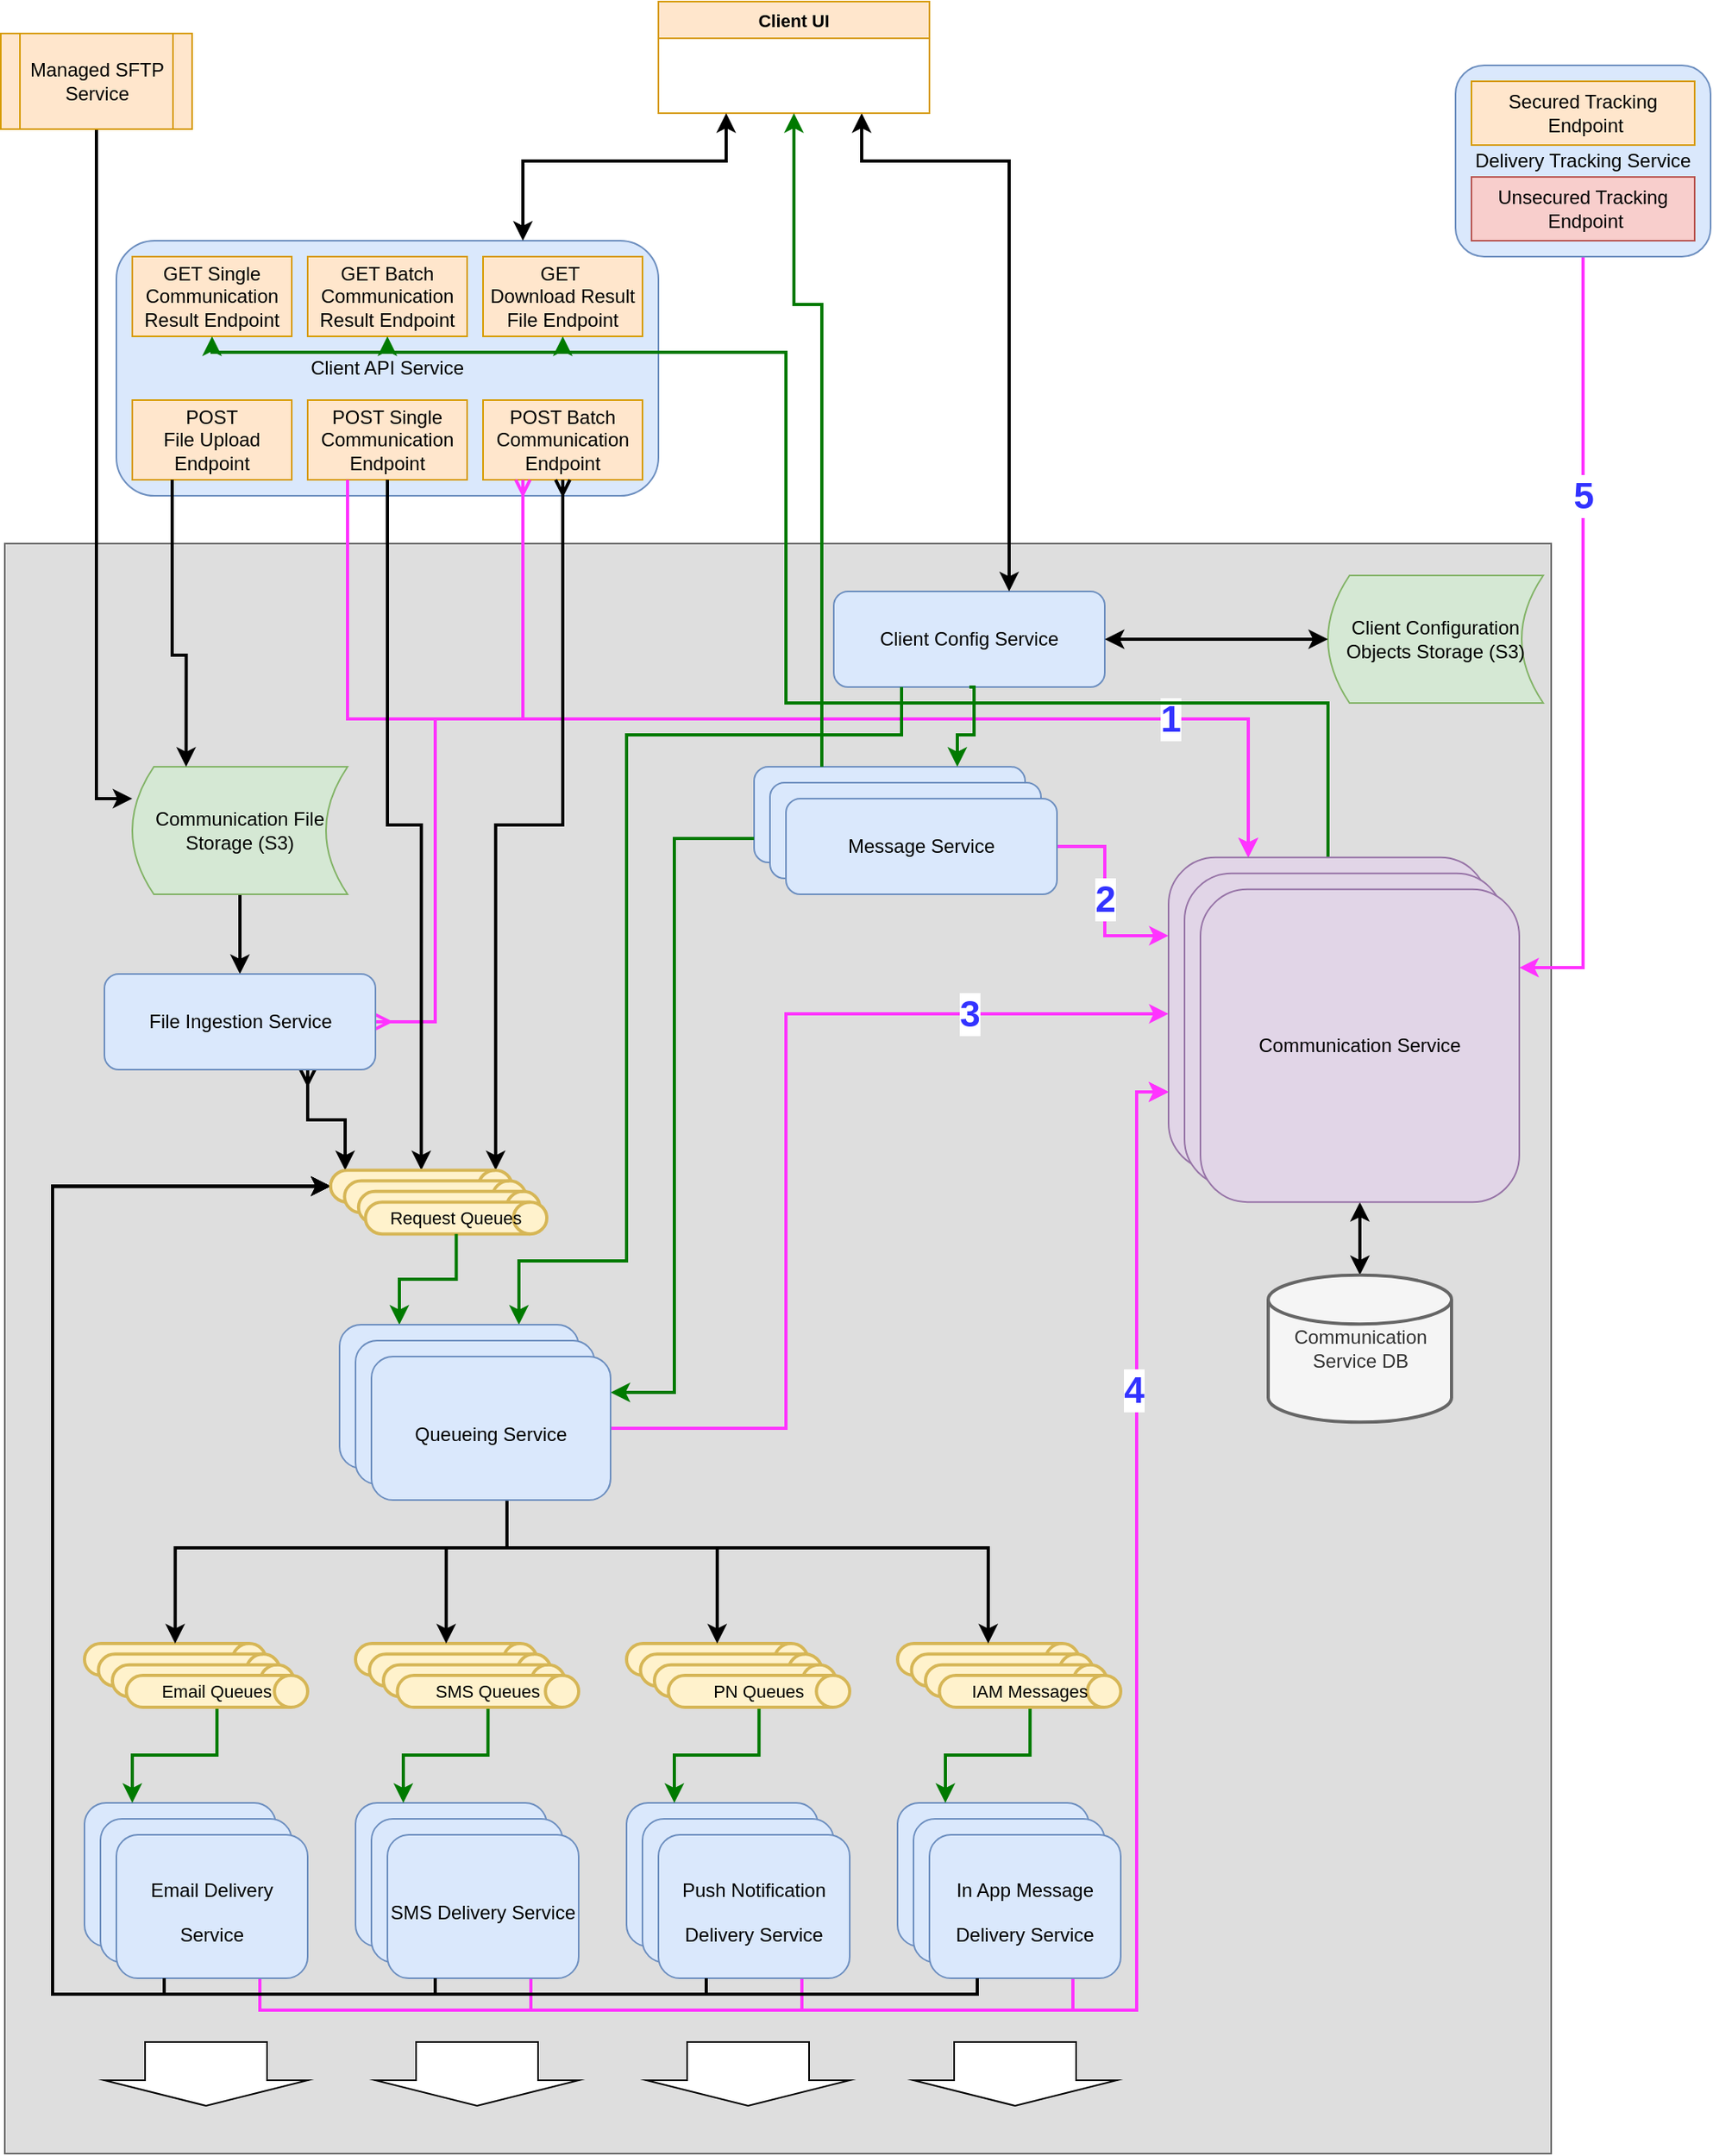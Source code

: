 <mxfile version="12.9.14" type="device"><diagram id="LtLPKb0A1GhiMGkwK5CG" name="Page-1"><mxGraphModel dx="1092" dy="745" grid="1" gridSize="10" guides="1" tooltips="1" connect="1" arrows="1" fold="1" page="1" pageScale="1" pageWidth="850" pageHeight="1100" math="0" shadow="0"><root><mxCell id="0"/><mxCell id="1" parent="0"/><mxCell id="pDnFrBJgz4vmWcABvDdS-177" value="" style="rounded=0;whiteSpace=wrap;html=1;strokeWidth=1;fontSize=11;fillColor=#DEDEDE;strokeColor=#666666;gradientColor=none;" vertex="1" parent="1"><mxGeometry x="30" y="350" width="970" height="1010" as="geometry"/></mxCell><mxCell id="pDnFrBJgz4vmWcABvDdS-141" value="" style="edgeStyle=orthogonalEdgeStyle;rounded=0;orthogonalLoop=1;jettySize=auto;html=1;startArrow=none;startFill=0;entryX=0;entryY=0.75;entryDx=0;entryDy=0;strokeColor=#FF33FF;exitX=0.75;exitY=1;exitDx=0;exitDy=0;strokeWidth=2;" edge="1" parent="1" source="pDnFrBJgz4vmWcABvDdS-113" target="pDnFrBJgz4vmWcABvDdS-22"><mxGeometry relative="1" as="geometry"><mxPoint x="640" y="1010" as="sourcePoint"/><mxPoint x="980" y="850" as="targetPoint"/><Array as="points"><mxPoint x="700" y="1270"/><mxPoint x="740" y="1270"/><mxPoint x="740" y="694"/></Array></mxGeometry></mxCell><mxCell id="pDnFrBJgz4vmWcABvDdS-143" value="" style="edgeStyle=orthogonalEdgeStyle;rounded=0;orthogonalLoop=1;jettySize=auto;html=1;startArrow=none;startFill=0;entryX=0;entryY=0.75;entryDx=0;entryDy=0;strokeColor=#FF33FF;exitX=0.75;exitY=1;exitDx=0;exitDy=0;strokeWidth=2;" edge="1" parent="1" source="pDnFrBJgz4vmWcABvDdS-109" target="pDnFrBJgz4vmWcABvDdS-22"><mxGeometry relative="1" as="geometry"><mxPoint x="710" y="1180" as="sourcePoint"/><mxPoint x="770" y="704.038" as="targetPoint"/><Array as="points"><mxPoint x="530" y="1270"/><mxPoint x="740" y="1270"/><mxPoint x="740" y="694"/></Array></mxGeometry></mxCell><mxCell id="pDnFrBJgz4vmWcABvDdS-145" value="" style="edgeStyle=orthogonalEdgeStyle;rounded=0;orthogonalLoop=1;jettySize=auto;html=1;startArrow=none;startFill=0;strokeColor=#FF33FF;exitX=0.75;exitY=1;exitDx=0;exitDy=0;entryX=0;entryY=0.75;entryDx=0;entryDy=0;strokeWidth=2;" edge="1" parent="1" source="pDnFrBJgz4vmWcABvDdS-105" target="pDnFrBJgz4vmWcABvDdS-22"><mxGeometry relative="1" as="geometry"><mxPoint x="500" y="1190" as="sourcePoint"/><mxPoint x="760" y="690" as="targetPoint"/><Array as="points"><mxPoint x="360" y="1270"/><mxPoint x="740" y="1270"/><mxPoint x="740" y="694"/></Array></mxGeometry></mxCell><mxCell id="pDnFrBJgz4vmWcABvDdS-147" value="" style="edgeStyle=orthogonalEdgeStyle;rounded=0;orthogonalLoop=1;jettySize=auto;html=1;startArrow=none;startFill=0;entryX=0;entryY=0.75;entryDx=0;entryDy=0;strokeColor=#FF33FF;exitX=0.75;exitY=1;exitDx=0;exitDy=0;strokeWidth=2;" edge="1" parent="1" source="pDnFrBJgz4vmWcABvDdS-99" target="pDnFrBJgz4vmWcABvDdS-22"><mxGeometry relative="1" as="geometry"><mxPoint x="730" y="1200" as="sourcePoint"/><mxPoint x="790" y="724.038" as="targetPoint"/><Array as="points"><mxPoint x="190" y="1270"/><mxPoint x="740" y="1270"/><mxPoint x="740" y="694"/></Array></mxGeometry></mxCell><mxCell id="pDnFrBJgz4vmWcABvDdS-164" value="&lt;span style=&quot;font-size: 23px ; font-weight: 700&quot;&gt;4&lt;/span&gt;" style="edgeLabel;html=1;align=center;verticalAlign=middle;resizable=0;points=[];fontSize=11;fontColor=#3333FF;" vertex="1" connectable="0" parent="pDnFrBJgz4vmWcABvDdS-147"><mxGeometry x="0.74" y="2" relative="1" as="geometry"><mxPoint y="55" as="offset"/></mxGeometry></mxCell><mxCell id="pDnFrBJgz4vmWcABvDdS-27" value="" style="edgeStyle=orthogonalEdgeStyle;rounded=0;orthogonalLoop=1;jettySize=auto;html=1;startArrow=none;startFill=0;strokeWidth=2;" edge="1" parent="1" source="pDnFrBJgz4vmWcABvDdS-13" target="pDnFrBJgz4vmWcABvDdS-21"><mxGeometry relative="1" as="geometry"/></mxCell><mxCell id="pDnFrBJgz4vmWcABvDdS-13" value="Communication File Storage (S3)" style="shape=dataStorage;whiteSpace=wrap;html=1;fillColor=#d5e8d4;strokeColor=#82b366;" vertex="1" parent="1"><mxGeometry x="110" y="490" width="135" height="80" as="geometry"/></mxCell><mxCell id="pDnFrBJgz4vmWcABvDdS-17" style="edgeStyle=orthogonalEdgeStyle;rounded=0;orthogonalLoop=1;jettySize=auto;html=1;entryX=0;entryY=0.25;entryDx=0;entryDy=0;strokeWidth=2;" edge="1" parent="1" source="pDnFrBJgz4vmWcABvDdS-14" target="pDnFrBJgz4vmWcABvDdS-13"><mxGeometry relative="1" as="geometry"/></mxCell><mxCell id="pDnFrBJgz4vmWcABvDdS-14" value="Managed SFTP Service" style="shape=process;whiteSpace=wrap;html=1;backgroundOutline=1;fillColor=#ffe6cc;strokeColor=#d79b00;" vertex="1" parent="1"><mxGeometry x="27.5" y="30" width="120" height="60" as="geometry"/></mxCell><mxCell id="pDnFrBJgz4vmWcABvDdS-33" style="edgeStyle=orthogonalEdgeStyle;rounded=0;orthogonalLoop=1;jettySize=auto;html=1;startArrow=ERmany;startFill=0;fontSize=23;fontColor=#3333FF;entryX=0.25;entryY=0;entryDx=0;entryDy=0;strokeColor=#FF33FF;strokeWidth=2;" edge="1" parent="1" source="pDnFrBJgz4vmWcABvDdS-21" target="pDnFrBJgz4vmWcABvDdS-22"><mxGeometry relative="1" as="geometry"><mxPoint x="670" y="510" as="targetPoint"/><Array as="points"><mxPoint x="300" y="650"/><mxPoint x="300" y="460"/><mxPoint x="810" y="460"/></Array></mxGeometry></mxCell><mxCell id="pDnFrBJgz4vmWcABvDdS-37" style="edgeStyle=orthogonalEdgeStyle;rounded=0;orthogonalLoop=1;jettySize=auto;html=1;entryX=0.08;entryY=0;entryDx=0;entryDy=0;startArrow=ERmany;startFill=0;fontSize=23;fontColor=#3333FF;exitX=0.75;exitY=1;exitDx=0;exitDy=0;strokeWidth=2;entryPerimeter=0;" edge="1" parent="1" source="pDnFrBJgz4vmWcABvDdS-21" target="pDnFrBJgz4vmWcABvDdS-166"><mxGeometry relative="1" as="geometry"/></mxCell><mxCell id="pDnFrBJgz4vmWcABvDdS-21" value="File Ingestion Service" style="rounded=1;whiteSpace=wrap;html=1;fillColor=#dae8fc;strokeColor=#6c8ebf;" vertex="1" parent="1"><mxGeometry x="92.5" y="620" width="170" height="60" as="geometry"/></mxCell><mxCell id="pDnFrBJgz4vmWcABvDdS-26" value="" style="group" vertex="1" connectable="0" parent="1"><mxGeometry x="100" y="160" width="340" height="160" as="geometry"/></mxCell><mxCell id="pDnFrBJgz4vmWcABvDdS-20" value="" style="group" vertex="1" connectable="0" parent="pDnFrBJgz4vmWcABvDdS-26"><mxGeometry width="340" height="160" as="geometry"/></mxCell><mxCell id="pDnFrBJgz4vmWcABvDdS-19" value="Client API Service" style="rounded=1;whiteSpace=wrap;html=1;fillColor=#dae8fc;strokeColor=#6c8ebf;" vertex="1" parent="pDnFrBJgz4vmWcABvDdS-20"><mxGeometry width="340" height="160" as="geometry"/></mxCell><mxCell id="pDnFrBJgz4vmWcABvDdS-3" value="POST Single Communication Endpoint" style="rounded=0;whiteSpace=wrap;html=1;fillColor=#ffe6cc;strokeColor=#d79b00;" vertex="1" parent="pDnFrBJgz4vmWcABvDdS-20"><mxGeometry x="120" y="100" width="100" height="50" as="geometry"/></mxCell><mxCell id="pDnFrBJgz4vmWcABvDdS-5" value="POST Batch Communication Endpoint" style="rounded=0;whiteSpace=wrap;html=1;fillColor=#ffe6cc;strokeColor=#d79b00;" vertex="1" parent="pDnFrBJgz4vmWcABvDdS-20"><mxGeometry x="230" y="100" width="100" height="50" as="geometry"/></mxCell><mxCell id="pDnFrBJgz4vmWcABvDdS-6" value="POST &lt;br&gt;File Upload Endpoint" style="rounded=0;whiteSpace=wrap;html=1;fillColor=#ffe6cc;strokeColor=#d79b00;" vertex="1" parent="pDnFrBJgz4vmWcABvDdS-20"><mxGeometry x="10" y="100" width="100" height="50" as="geometry"/></mxCell><mxCell id="pDnFrBJgz4vmWcABvDdS-8" value="GET Single Communication Result Endpoint" style="rounded=0;whiteSpace=wrap;html=1;fillColor=#ffe6cc;strokeColor=#d79b00;" vertex="1" parent="pDnFrBJgz4vmWcABvDdS-20"><mxGeometry x="10" y="10" width="100" height="50" as="geometry"/></mxCell><mxCell id="pDnFrBJgz4vmWcABvDdS-9" value="GET Batch Communication Result Endpoint" style="rounded=0;whiteSpace=wrap;html=1;fillColor=#ffe6cc;strokeColor=#d79b00;" vertex="1" parent="pDnFrBJgz4vmWcABvDdS-20"><mxGeometry x="120" y="10" width="100" height="50" as="geometry"/></mxCell><mxCell id="pDnFrBJgz4vmWcABvDdS-10" value="GET&amp;nbsp;&lt;br&gt;Download Result File Endpoint" style="rounded=0;whiteSpace=wrap;html=1;fillColor=#ffe6cc;strokeColor=#d79b00;" vertex="1" parent="pDnFrBJgz4vmWcABvDdS-20"><mxGeometry x="230" y="10" width="100" height="50" as="geometry"/></mxCell><mxCell id="pDnFrBJgz4vmWcABvDdS-16" style="edgeStyle=orthogonalEdgeStyle;rounded=0;orthogonalLoop=1;jettySize=auto;html=1;exitX=0.25;exitY=1;exitDx=0;exitDy=0;entryX=0.25;entryY=0;entryDx=0;entryDy=0;strokeWidth=2;" edge="1" parent="1" source="pDnFrBJgz4vmWcABvDdS-6" target="pDnFrBJgz4vmWcABvDdS-13"><mxGeometry relative="1" as="geometry"><mxPoint x="178" y="490" as="targetPoint"/><Array as="points"><mxPoint x="135" y="420"/><mxPoint x="144" y="420"/></Array></mxGeometry></mxCell><mxCell id="pDnFrBJgz4vmWcABvDdS-29" value="" style="edgeStyle=orthogonalEdgeStyle;rounded=0;orthogonalLoop=1;jettySize=auto;html=1;startArrow=none;startFill=0;entryX=0.25;entryY=0;entryDx=0;entryDy=0;exitX=0.25;exitY=1;exitDx=0;exitDy=0;strokeColor=#FF33FF;strokeWidth=2;" edge="1" parent="1" source="pDnFrBJgz4vmWcABvDdS-3" target="pDnFrBJgz4vmWcABvDdS-22"><mxGeometry relative="1" as="geometry"><mxPoint x="670" y="310" as="targetPoint"/><Array as="points"><mxPoint x="245" y="460"/><mxPoint x="810" y="460"/></Array></mxGeometry></mxCell><mxCell id="pDnFrBJgz4vmWcABvDdS-31" value="" style="edgeStyle=orthogonalEdgeStyle;rounded=0;orthogonalLoop=1;jettySize=auto;html=1;startArrow=ERmany;startFill=0;entryX=0.25;entryY=0;entryDx=0;entryDy=0;exitX=0.25;exitY=1;exitDx=0;exitDy=0;strokeColor=#FF33FF;strokeWidth=2;" edge="1" parent="1" source="pDnFrBJgz4vmWcABvDdS-5" target="pDnFrBJgz4vmWcABvDdS-22"><mxGeometry relative="1" as="geometry"><mxPoint x="770" y="280" as="targetPoint"/><Array as="points"><mxPoint x="355" y="460"/><mxPoint x="810" y="460"/></Array></mxGeometry></mxCell><mxCell id="pDnFrBJgz4vmWcABvDdS-32" value="1" style="edgeLabel;html=1;align=center;verticalAlign=middle;resizable=0;points=[];fontSize=23;fontStyle=1;fontColor=#3333FF;" vertex="1" connectable="0" parent="pDnFrBJgz4vmWcABvDdS-31"><mxGeometry x="-0.161" y="2" relative="1" as="geometry"><mxPoint x="265" y="2" as="offset"/></mxGeometry></mxCell><mxCell id="pDnFrBJgz4vmWcABvDdS-38" style="edgeStyle=orthogonalEdgeStyle;rounded=0;orthogonalLoop=1;jettySize=auto;html=1;exitX=0.5;exitY=1;exitDx=0;exitDy=0;entryX=0.91;entryY=0;entryDx=0;entryDy=0;startArrow=ERmany;startFill=0;fontSize=23;fontColor=#3333FF;strokeWidth=2;entryPerimeter=0;" edge="1" parent="1" source="pDnFrBJgz4vmWcABvDdS-5" target="pDnFrBJgz4vmWcABvDdS-166"><mxGeometry relative="1" as="geometry"/></mxCell><mxCell id="pDnFrBJgz4vmWcABvDdS-39" style="edgeStyle=orthogonalEdgeStyle;rounded=0;orthogonalLoop=1;jettySize=auto;html=1;exitX=0.5;exitY=1;exitDx=0;exitDy=0;entryX=0.5;entryY=0;entryDx=0;entryDy=0;startArrow=none;startFill=0;fontSize=23;fontColor=#3333FF;strokeWidth=2;entryPerimeter=0;" edge="1" parent="1" source="pDnFrBJgz4vmWcABvDdS-3" target="pDnFrBJgz4vmWcABvDdS-166"><mxGeometry relative="1" as="geometry"/></mxCell><mxCell id="pDnFrBJgz4vmWcABvDdS-40" value="Client Config Service" style="rounded=1;whiteSpace=wrap;html=1;fillColor=#dae8fc;strokeColor=#6c8ebf;" vertex="1" parent="1"><mxGeometry x="550" y="380" width="170" height="60" as="geometry"/></mxCell><mxCell id="pDnFrBJgz4vmWcABvDdS-42" value="" style="edgeStyle=orthogonalEdgeStyle;rounded=0;orthogonalLoop=1;jettySize=auto;html=1;startArrow=classic;startFill=1;fontSize=11;fontColor=#3333FF;exitX=0.75;exitY=1;exitDx=0;exitDy=0;strokeWidth=2;" edge="1" parent="1" source="pDnFrBJgz4vmWcABvDdS-41" target="pDnFrBJgz4vmWcABvDdS-40"><mxGeometry relative="1" as="geometry"><mxPoint x="685" y="200" as="sourcePoint"/><Array as="points"><mxPoint x="568" y="110"/><mxPoint x="660" y="110"/></Array></mxGeometry></mxCell><mxCell id="pDnFrBJgz4vmWcABvDdS-41" value="Client UI" style="swimlane;strokeColor=#d79b00;fontSize=11;fillColor=#ffe6cc;" vertex="1" parent="1"><mxGeometry x="440" y="10" width="170" height="70" as="geometry"/></mxCell><mxCell id="pDnFrBJgz4vmWcABvDdS-43" value="Message Service" style="rounded=1;whiteSpace=wrap;html=1;fillColor=#dae8fc;strokeColor=#6c8ebf;" vertex="1" parent="1"><mxGeometry x="500" y="490" width="170" height="60" as="geometry"/></mxCell><mxCell id="pDnFrBJgz4vmWcABvDdS-44" style="edgeStyle=orthogonalEdgeStyle;rounded=0;orthogonalLoop=1;jettySize=auto;html=1;exitX=0.75;exitY=0;exitDx=0;exitDy=0;entryX=0.25;entryY=1;entryDx=0;entryDy=0;startArrow=classic;startFill=1;strokeColor=#007A00;fontSize=11;fontColor=#3333FF;endArrow=none;endFill=0;strokeWidth=2;" edge="1" parent="1" source="pDnFrBJgz4vmWcABvDdS-34" target="pDnFrBJgz4vmWcABvDdS-40"><mxGeometry relative="1" as="geometry"><Array as="points"><mxPoint x="353" y="800"/><mxPoint x="420" y="800"/><mxPoint x="420" y="470"/><mxPoint x="593" y="470"/></Array></mxGeometry></mxCell><mxCell id="pDnFrBJgz4vmWcABvDdS-49" style="edgeStyle=orthogonalEdgeStyle;rounded=0;orthogonalLoop=1;jettySize=auto;html=1;entryX=0;entryY=0.75;entryDx=0;entryDy=0;startArrow=classic;startFill=1;endArrow=none;endFill=0;strokeColor=#007A00;fontSize=11;fontColor=#3333FF;exitX=1;exitY=0.25;exitDx=0;exitDy=0;strokeWidth=2;" edge="1" parent="1" source="pDnFrBJgz4vmWcABvDdS-175" target="pDnFrBJgz4vmWcABvDdS-43"><mxGeometry relative="1" as="geometry"><Array as="points"><mxPoint x="450" y="883"/><mxPoint x="450" y="535"/></Array></mxGeometry></mxCell><mxCell id="pDnFrBJgz4vmWcABvDdS-45" value="Client Configuration Objects Storage (S3)" style="shape=dataStorage;whiteSpace=wrap;html=1;fillColor=#d5e8d4;strokeColor=#82b366;" vertex="1" parent="1"><mxGeometry x="860" y="370" width="135" height="80" as="geometry"/></mxCell><mxCell id="pDnFrBJgz4vmWcABvDdS-47" style="edgeStyle=orthogonalEdgeStyle;rounded=0;orthogonalLoop=1;jettySize=auto;html=1;startArrow=classic;startFill=1;entryX=1;entryY=0.5;entryDx=0;entryDy=0;exitX=0;exitY=0.5;exitDx=0;exitDy=0;strokeWidth=2;" edge="1" parent="1" source="pDnFrBJgz4vmWcABvDdS-45" target="pDnFrBJgz4vmWcABvDdS-40"><mxGeometry relative="1" as="geometry"><mxPoint x="1020" y="380" as="sourcePoint"/><mxPoint x="910" y="390" as="targetPoint"/><Array as="points"><mxPoint x="860" y="410"/></Array></mxGeometry></mxCell><mxCell id="pDnFrBJgz4vmWcABvDdS-48" style="edgeStyle=orthogonalEdgeStyle;rounded=0;orthogonalLoop=1;jettySize=auto;html=1;exitX=0.75;exitY=0;exitDx=0;exitDy=0;entryX=0.5;entryY=1;entryDx=0;entryDy=0;startArrow=classic;startFill=1;strokeColor=#007A00;fontSize=11;fontColor=#3333FF;endArrow=none;endFill=0;strokeWidth=2;" edge="1" parent="1" source="pDnFrBJgz4vmWcABvDdS-43" target="pDnFrBJgz4vmWcABvDdS-40"><mxGeometry relative="1" as="geometry"><mxPoint x="392.5" y="770" as="sourcePoint"/><mxPoint x="652.5" y="320" as="targetPoint"/><Array as="points"><mxPoint x="628" y="470"/><mxPoint x="638" y="470"/><mxPoint x="638" y="440"/></Array></mxGeometry></mxCell><mxCell id="pDnFrBJgz4vmWcABvDdS-53" value="" style="edgeStyle=orthogonalEdgeStyle;rounded=0;orthogonalLoop=1;jettySize=auto;html=1;startArrow=none;startFill=0;entryX=0;entryY=0.25;entryDx=0;entryDy=0;strokeColor=#FF33FF;strokeWidth=2;exitX=1;exitY=0.5;exitDx=0;exitDy=0;" edge="1" parent="1" source="pDnFrBJgz4vmWcABvDdS-182" target="pDnFrBJgz4vmWcABvDdS-22"><mxGeometry relative="1" as="geometry"><mxPoint x="680" y="520" as="sourcePoint"/><mxPoint x="820" y="556.923" as="targetPoint"/><Array as="points"><mxPoint x="720" y="540"/><mxPoint x="720" y="596"/></Array></mxGeometry></mxCell><mxCell id="pDnFrBJgz4vmWcABvDdS-54" value="2" style="edgeLabel;html=1;align=center;verticalAlign=middle;resizable=0;points=[];fontSize=23;fontStyle=1;fontColor=#3333FF;" vertex="1" connectable="0" parent="pDnFrBJgz4vmWcABvDdS-53"><mxGeometry x="-0.161" y="2" relative="1" as="geometry"><mxPoint x="-2" y="9.92" as="offset"/></mxGeometry></mxCell><mxCell id="pDnFrBJgz4vmWcABvDdS-56" value="" style="edgeStyle=orthogonalEdgeStyle;rounded=0;orthogonalLoop=1;jettySize=auto;html=1;startArrow=none;startFill=0;entryX=0;entryY=0.5;entryDx=0;entryDy=0;strokeColor=#FF33FF;exitX=1;exitY=0.5;exitDx=0;exitDy=0;strokeWidth=2;" edge="1" parent="1" source="pDnFrBJgz4vmWcABvDdS-175" target="pDnFrBJgz4vmWcABvDdS-22"><mxGeometry relative="1" as="geometry"><mxPoint x="690" y="530" as="sourcePoint"/><mxPoint x="770" y="605.962" as="targetPoint"/><Array as="points"><mxPoint x="520" y="905"/><mxPoint x="520" y="645"/></Array></mxGeometry></mxCell><mxCell id="pDnFrBJgz4vmWcABvDdS-57" value="3" style="edgeLabel;html=1;align=center;verticalAlign=middle;resizable=0;points=[];fontSize=23;fontStyle=1;fontColor=#3333FF;" vertex="1" connectable="0" parent="pDnFrBJgz4vmWcABvDdS-56"><mxGeometry x="-0.161" y="2" relative="1" as="geometry"><mxPoint x="117" y="-114" as="offset"/></mxGeometry></mxCell><mxCell id="pDnFrBJgz4vmWcABvDdS-59" value="" style="edgeStyle=orthogonalEdgeStyle;rounded=0;orthogonalLoop=1;jettySize=auto;html=1;startArrow=classic;startFill=1;fontSize=11;fontColor=#3333FF;exitX=0.25;exitY=1;exitDx=0;exitDy=0;entryX=0.75;entryY=0;entryDx=0;entryDy=0;strokeWidth=2;" edge="1" parent="1" source="pDnFrBJgz4vmWcABvDdS-41" target="pDnFrBJgz4vmWcABvDdS-19"><mxGeometry relative="1" as="geometry"><mxPoint x="597.5" y="120" as="sourcePoint"/><mxPoint x="695" y="260" as="targetPoint"/><Array as="points"><mxPoint x="483" y="110"/><mxPoint x="355" y="110"/></Array></mxGeometry></mxCell><mxCell id="pDnFrBJgz4vmWcABvDdS-101" value="" style="group" vertex="1" connectable="0" parent="1"><mxGeometry x="80" y="1140" width="140" height="110" as="geometry"/></mxCell><mxCell id="pDnFrBJgz4vmWcABvDdS-97" value="&lt;span style=&quot;font-size: 12px&quot;&gt;Email Delivery Service&lt;/span&gt;" style="rounded=1;whiteSpace=wrap;html=1;strokeColor=#6c8ebf;fontSize=23;fillColor=#dae8fc;" vertex="1" parent="pDnFrBJgz4vmWcABvDdS-101"><mxGeometry width="120" height="90" as="geometry"/></mxCell><mxCell id="pDnFrBJgz4vmWcABvDdS-98" value="&lt;span style=&quot;font-size: 12px&quot;&gt;Email Delivery Service&lt;/span&gt;" style="rounded=1;whiteSpace=wrap;html=1;strokeColor=#6c8ebf;fontSize=23;fillColor=#dae8fc;" vertex="1" parent="pDnFrBJgz4vmWcABvDdS-101"><mxGeometry x="10" y="10" width="120" height="90" as="geometry"/></mxCell><mxCell id="pDnFrBJgz4vmWcABvDdS-99" value="&lt;span style=&quot;font-size: 12px&quot;&gt;Email Delivery Service&lt;/span&gt;" style="rounded=1;whiteSpace=wrap;html=1;strokeColor=#6c8ebf;fontSize=23;fillColor=#dae8fc;" vertex="1" parent="pDnFrBJgz4vmWcABvDdS-101"><mxGeometry x="20" y="20" width="120" height="90" as="geometry"/></mxCell><mxCell id="pDnFrBJgz4vmWcABvDdS-102" value="" style="group" vertex="1" connectable="0" parent="1"><mxGeometry x="250" y="1140" width="140" height="110" as="geometry"/></mxCell><mxCell id="pDnFrBJgz4vmWcABvDdS-103" value="&lt;span style=&quot;font-size: 12px&quot;&gt;Email Delivery Service&lt;/span&gt;" style="rounded=1;whiteSpace=wrap;html=1;strokeColor=#6c8ebf;fontSize=23;fillColor=#dae8fc;" vertex="1" parent="pDnFrBJgz4vmWcABvDdS-102"><mxGeometry width="120" height="90" as="geometry"/></mxCell><mxCell id="pDnFrBJgz4vmWcABvDdS-104" value="&lt;span style=&quot;font-size: 12px&quot;&gt;Email Delivery Service&lt;/span&gt;" style="rounded=1;whiteSpace=wrap;html=1;strokeColor=#6c8ebf;fontSize=23;fillColor=#dae8fc;" vertex="1" parent="pDnFrBJgz4vmWcABvDdS-102"><mxGeometry x="10" y="10" width="120" height="90" as="geometry"/></mxCell><mxCell id="pDnFrBJgz4vmWcABvDdS-105" value="&lt;span style=&quot;font-size: 12px&quot;&gt;SMS Delivery Service&lt;/span&gt;" style="rounded=1;whiteSpace=wrap;html=1;strokeColor=#6c8ebf;fontSize=23;fillColor=#dae8fc;" vertex="1" parent="pDnFrBJgz4vmWcABvDdS-102"><mxGeometry x="20" y="20" width="120" height="90" as="geometry"/></mxCell><mxCell id="pDnFrBJgz4vmWcABvDdS-106" value="" style="group" vertex="1" connectable="0" parent="1"><mxGeometry x="420" y="1140" width="140" height="110" as="geometry"/></mxCell><mxCell id="pDnFrBJgz4vmWcABvDdS-107" value="&lt;span style=&quot;font-size: 12px&quot;&gt;Email Delivery Service&lt;/span&gt;" style="rounded=1;whiteSpace=wrap;html=1;strokeColor=#6c8ebf;fontSize=23;fillColor=#dae8fc;" vertex="1" parent="pDnFrBJgz4vmWcABvDdS-106"><mxGeometry width="120" height="90" as="geometry"/></mxCell><mxCell id="pDnFrBJgz4vmWcABvDdS-108" value="&lt;span style=&quot;font-size: 12px&quot;&gt;Email Delivery Service&lt;/span&gt;" style="rounded=1;whiteSpace=wrap;html=1;strokeColor=#6c8ebf;fontSize=23;fillColor=#dae8fc;" vertex="1" parent="pDnFrBJgz4vmWcABvDdS-106"><mxGeometry x="10" y="10" width="120" height="90" as="geometry"/></mxCell><mxCell id="pDnFrBJgz4vmWcABvDdS-109" value="&lt;span style=&quot;font-size: 12px&quot;&gt;Push Notification Delivery Service&lt;/span&gt;" style="rounded=1;whiteSpace=wrap;html=1;strokeColor=#6c8ebf;fontSize=23;fillColor=#dae8fc;" vertex="1" parent="pDnFrBJgz4vmWcABvDdS-106"><mxGeometry x="20" y="20" width="120" height="90" as="geometry"/></mxCell><mxCell id="pDnFrBJgz4vmWcABvDdS-110" value="" style="group" vertex="1" connectable="0" parent="1"><mxGeometry x="590" y="1140" width="140" height="110" as="geometry"/></mxCell><mxCell id="pDnFrBJgz4vmWcABvDdS-111" value="&lt;span style=&quot;font-size: 12px&quot;&gt;Email Delivery Service&lt;/span&gt;" style="rounded=1;whiteSpace=wrap;html=1;strokeColor=#6c8ebf;fontSize=23;fillColor=#dae8fc;" vertex="1" parent="pDnFrBJgz4vmWcABvDdS-110"><mxGeometry width="120" height="90" as="geometry"/></mxCell><mxCell id="pDnFrBJgz4vmWcABvDdS-112" value="&lt;span style=&quot;font-size: 12px&quot;&gt;Email Delivery Service&lt;/span&gt;" style="rounded=1;whiteSpace=wrap;html=1;strokeColor=#6c8ebf;fontSize=23;fillColor=#dae8fc;" vertex="1" parent="pDnFrBJgz4vmWcABvDdS-110"><mxGeometry x="10" y="10" width="120" height="90" as="geometry"/></mxCell><mxCell id="pDnFrBJgz4vmWcABvDdS-113" value="&lt;span style=&quot;font-size: 12px&quot;&gt;In App Message Delivery Service&lt;/span&gt;" style="rounded=1;whiteSpace=wrap;html=1;strokeColor=#6c8ebf;fontSize=23;fillColor=#dae8fc;" vertex="1" parent="pDnFrBJgz4vmWcABvDdS-110"><mxGeometry x="20" y="20" width="120" height="90" as="geometry"/></mxCell><mxCell id="pDnFrBJgz4vmWcABvDdS-119" style="edgeStyle=orthogonalEdgeStyle;rounded=0;orthogonalLoop=1;jettySize=auto;html=1;exitX=0.75;exitY=0;exitDx=0;exitDy=0;entryX=0.5;entryY=1;entryDx=0;entryDy=0;startArrow=classic;startFill=1;strokeColor=#007A00;fontSize=11;fontColor=#3333FF;endArrow=none;endFill=0;entryPerimeter=0;strokeWidth=2;" edge="1" parent="1" target="pDnFrBJgz4vmWcABvDdS-63"><mxGeometry relative="1" as="geometry"><mxPoint x="110" y="1140" as="sourcePoint"/><mxPoint x="370" y="690" as="targetPoint"/><Array as="points"><mxPoint x="110" y="1110"/><mxPoint x="163" y="1110"/></Array></mxGeometry></mxCell><mxCell id="pDnFrBJgz4vmWcABvDdS-120" style="edgeStyle=orthogonalEdgeStyle;rounded=0;orthogonalLoop=1;jettySize=auto;html=1;exitX=0.25;exitY=0;exitDx=0;exitDy=0;entryX=0.5;entryY=1;entryDx=0;entryDy=0;startArrow=classic;startFill=1;strokeColor=#007A00;fontSize=11;fontColor=#3333FF;endArrow=none;endFill=0;entryPerimeter=0;strokeWidth=2;" edge="1" parent="1" source="pDnFrBJgz4vmWcABvDdS-103" target="pDnFrBJgz4vmWcABvDdS-85"><mxGeometry relative="1" as="geometry"><mxPoint x="240" y="1160" as="sourcePoint"/><mxPoint x="293.125" y="1100" as="targetPoint"/><Array as="points"><mxPoint x="280" y="1110"/><mxPoint x="333" y="1110"/></Array></mxGeometry></mxCell><mxCell id="pDnFrBJgz4vmWcABvDdS-121" style="edgeStyle=orthogonalEdgeStyle;rounded=0;orthogonalLoop=1;jettySize=auto;html=1;exitX=0.25;exitY=0;exitDx=0;exitDy=0;entryX=0.5;entryY=1;entryDx=0;entryDy=0;startArrow=classic;startFill=1;strokeColor=#007A00;fontSize=11;fontColor=#3333FF;endArrow=none;endFill=0;entryPerimeter=0;strokeWidth=2;" edge="1" parent="1" source="pDnFrBJgz4vmWcABvDdS-107" target="pDnFrBJgz4vmWcABvDdS-90"><mxGeometry relative="1" as="geometry"><mxPoint x="463.44" y="1150" as="sourcePoint"/><mxPoint x="516.565" y="1090" as="targetPoint"/><Array as="points"><mxPoint x="450" y="1110"/><mxPoint x="503" y="1110"/></Array></mxGeometry></mxCell><mxCell id="pDnFrBJgz4vmWcABvDdS-122" style="edgeStyle=orthogonalEdgeStyle;rounded=0;orthogonalLoop=1;jettySize=auto;html=1;exitX=0.25;exitY=0;exitDx=0;exitDy=0;startArrow=classic;startFill=1;strokeColor=#007A00;fontSize=11;fontColor=#3333FF;endArrow=none;endFill=0;entryX=0.5;entryY=1;entryDx=0;entryDy=0;entryPerimeter=0;strokeWidth=2;" edge="1" parent="1" source="pDnFrBJgz4vmWcABvDdS-111" target="pDnFrBJgz4vmWcABvDdS-95"><mxGeometry relative="1" as="geometry"><mxPoint x="630" y="1140" as="sourcePoint"/><mxPoint x="683" y="1090" as="targetPoint"/><Array as="points"><mxPoint x="620" y="1110"/><mxPoint x="673" y="1110"/></Array></mxGeometry></mxCell><mxCell id="pDnFrBJgz4vmWcABvDdS-124" value="" style="group" vertex="1" connectable="0" parent="1"><mxGeometry x="590" y="1040" width="140" height="40" as="geometry"/></mxCell><mxCell id="pDnFrBJgz4vmWcABvDdS-92" value="" style="strokeWidth=2;html=1;shape=mxgraph.flowchart.direct_data;whiteSpace=wrap;fontSize=11;fillColor=#fff2cc;strokeColor=#d6b656;" vertex="1" parent="pDnFrBJgz4vmWcABvDdS-124"><mxGeometry width="113.75" height="20" as="geometry"/></mxCell><mxCell id="pDnFrBJgz4vmWcABvDdS-93" value="" style="strokeWidth=2;html=1;shape=mxgraph.flowchart.direct_data;whiteSpace=wrap;fontSize=11;fillColor=#fff2cc;strokeColor=#d6b656;" vertex="1" parent="pDnFrBJgz4vmWcABvDdS-124"><mxGeometry x="8.75" y="6.667" width="113.75" height="20" as="geometry"/></mxCell><mxCell id="pDnFrBJgz4vmWcABvDdS-94" value="" style="strokeWidth=2;html=1;shape=mxgraph.flowchart.direct_data;whiteSpace=wrap;fontSize=11;fillColor=#fff2cc;strokeColor=#d6b656;" vertex="1" parent="pDnFrBJgz4vmWcABvDdS-124"><mxGeometry x="17.5" y="13.333" width="113.75" height="20" as="geometry"/></mxCell><mxCell id="pDnFrBJgz4vmWcABvDdS-95" value="IAM Messages" style="strokeWidth=2;html=1;shape=mxgraph.flowchart.direct_data;whiteSpace=wrap;fontSize=11;fillColor=#fff2cc;strokeColor=#d6b656;" vertex="1" parent="pDnFrBJgz4vmWcABvDdS-124"><mxGeometry x="26.25" y="20" width="113.75" height="20" as="geometry"/></mxCell><mxCell id="pDnFrBJgz4vmWcABvDdS-125" value="" style="group" vertex="1" connectable="0" parent="1"><mxGeometry x="420" y="1040" width="140" height="40" as="geometry"/></mxCell><mxCell id="pDnFrBJgz4vmWcABvDdS-87" value="" style="strokeWidth=2;html=1;shape=mxgraph.flowchart.direct_data;whiteSpace=wrap;fontSize=11;fillColor=#fff2cc;strokeColor=#d6b656;" vertex="1" parent="pDnFrBJgz4vmWcABvDdS-125"><mxGeometry width="113.75" height="20" as="geometry"/></mxCell><mxCell id="pDnFrBJgz4vmWcABvDdS-88" value="" style="strokeWidth=2;html=1;shape=mxgraph.flowchart.direct_data;whiteSpace=wrap;fontSize=11;fillColor=#fff2cc;strokeColor=#d6b656;" vertex="1" parent="pDnFrBJgz4vmWcABvDdS-125"><mxGeometry x="8.75" y="6.667" width="113.75" height="20" as="geometry"/></mxCell><mxCell id="pDnFrBJgz4vmWcABvDdS-89" value="" style="strokeWidth=2;html=1;shape=mxgraph.flowchart.direct_data;whiteSpace=wrap;fontSize=11;fillColor=#fff2cc;strokeColor=#d6b656;" vertex="1" parent="pDnFrBJgz4vmWcABvDdS-125"><mxGeometry x="17.5" y="13.333" width="113.75" height="20" as="geometry"/></mxCell><mxCell id="pDnFrBJgz4vmWcABvDdS-90" value="PN Queues" style="strokeWidth=2;html=1;shape=mxgraph.flowchart.direct_data;whiteSpace=wrap;fontSize=11;fillColor=#fff2cc;strokeColor=#d6b656;" vertex="1" parent="pDnFrBJgz4vmWcABvDdS-125"><mxGeometry x="26.25" y="20" width="113.75" height="20" as="geometry"/></mxCell><mxCell id="pDnFrBJgz4vmWcABvDdS-127" value="" style="group" vertex="1" connectable="0" parent="1"><mxGeometry x="80" y="1040" width="140" height="40" as="geometry"/></mxCell><mxCell id="pDnFrBJgz4vmWcABvDdS-60" value="" style="strokeWidth=2;html=1;shape=mxgraph.flowchart.direct_data;whiteSpace=wrap;fontSize=11;fillColor=#fff2cc;strokeColor=#d6b656;" vertex="1" parent="pDnFrBJgz4vmWcABvDdS-127"><mxGeometry width="113.75" height="20" as="geometry"/></mxCell><mxCell id="pDnFrBJgz4vmWcABvDdS-61" value="" style="strokeWidth=2;html=1;shape=mxgraph.flowchart.direct_data;whiteSpace=wrap;fontSize=11;fillColor=#fff2cc;strokeColor=#d6b656;" vertex="1" parent="pDnFrBJgz4vmWcABvDdS-127"><mxGeometry x="8.75" y="6.667" width="113.75" height="20" as="geometry"/></mxCell><mxCell id="pDnFrBJgz4vmWcABvDdS-62" value="" style="strokeWidth=2;html=1;shape=mxgraph.flowchart.direct_data;whiteSpace=wrap;fontSize=11;fillColor=#fff2cc;strokeColor=#d6b656;" vertex="1" parent="pDnFrBJgz4vmWcABvDdS-127"><mxGeometry x="17.5" y="13.333" width="113.75" height="20" as="geometry"/></mxCell><mxCell id="pDnFrBJgz4vmWcABvDdS-63" value="Email Queues" style="strokeWidth=2;html=1;shape=mxgraph.flowchart.direct_data;whiteSpace=wrap;fontSize=11;fillColor=#fff2cc;strokeColor=#d6b656;" vertex="1" parent="pDnFrBJgz4vmWcABvDdS-127"><mxGeometry x="26.25" y="20" width="113.75" height="20" as="geometry"/></mxCell><mxCell id="pDnFrBJgz4vmWcABvDdS-128" value="" style="group" vertex="1" connectable="0" parent="1"><mxGeometry x="250" y="1040" width="140" height="40" as="geometry"/></mxCell><mxCell id="pDnFrBJgz4vmWcABvDdS-126" value="" style="group" vertex="1" connectable="0" parent="pDnFrBJgz4vmWcABvDdS-128"><mxGeometry width="140" height="40" as="geometry"/></mxCell><mxCell id="pDnFrBJgz4vmWcABvDdS-82" value="" style="strokeWidth=2;html=1;shape=mxgraph.flowchart.direct_data;whiteSpace=wrap;fontSize=11;fillColor=#fff2cc;strokeColor=#d6b656;" vertex="1" parent="pDnFrBJgz4vmWcABvDdS-126"><mxGeometry width="113.75" height="20" as="geometry"/></mxCell><mxCell id="pDnFrBJgz4vmWcABvDdS-83" value="" style="strokeWidth=2;html=1;shape=mxgraph.flowchart.direct_data;whiteSpace=wrap;fontSize=11;fillColor=#fff2cc;strokeColor=#d6b656;" vertex="1" parent="pDnFrBJgz4vmWcABvDdS-126"><mxGeometry x="8.75" y="6.667" width="113.75" height="20" as="geometry"/></mxCell><mxCell id="pDnFrBJgz4vmWcABvDdS-84" value="" style="strokeWidth=2;html=1;shape=mxgraph.flowchart.direct_data;whiteSpace=wrap;fontSize=11;fillColor=#fff2cc;strokeColor=#d6b656;" vertex="1" parent="pDnFrBJgz4vmWcABvDdS-126"><mxGeometry x="17.5" y="13.333" width="113.75" height="20" as="geometry"/></mxCell><mxCell id="pDnFrBJgz4vmWcABvDdS-85" value="SMS Queues" style="strokeWidth=2;html=1;shape=mxgraph.flowchart.direct_data;whiteSpace=wrap;fontSize=11;fillColor=#fff2cc;strokeColor=#d6b656;" vertex="1" parent="pDnFrBJgz4vmWcABvDdS-126"><mxGeometry x="26.25" y="20" width="113.75" height="20" as="geometry"/></mxCell><mxCell id="pDnFrBJgz4vmWcABvDdS-129" value="" style="shape=singleArrow;direction=south;whiteSpace=wrap;html=1;strokeColor=#000000;fontSize=11;fontColor=#3333FF;arrowWidth=0.6;arrowSize=0.4;" vertex="1" parent="1"><mxGeometry x="92.5" y="1290" width="127.5" height="40" as="geometry"/></mxCell><mxCell id="pDnFrBJgz4vmWcABvDdS-130" value="" style="shape=singleArrow;direction=south;whiteSpace=wrap;html=1;strokeColor=#000000;fontSize=11;fontColor=#3333FF;arrowWidth=0.6;arrowSize=0.4;" vertex="1" parent="1"><mxGeometry x="262.5" y="1290" width="127.5" height="40" as="geometry"/></mxCell><mxCell id="pDnFrBJgz4vmWcABvDdS-131" value="" style="shape=singleArrow;direction=south;whiteSpace=wrap;html=1;strokeColor=#000000;fontSize=11;fontColor=#3333FF;arrowWidth=0.6;arrowSize=0.4;" vertex="1" parent="1"><mxGeometry x="432.5" y="1290" width="127.5" height="40" as="geometry"/></mxCell><mxCell id="pDnFrBJgz4vmWcABvDdS-132" value="" style="shape=singleArrow;direction=south;whiteSpace=wrap;html=1;strokeColor=#000000;fontSize=11;fontColor=#3333FF;arrowWidth=0.6;arrowSize=0.4;" vertex="1" parent="1"><mxGeometry x="600" y="1290" width="127.5" height="40" as="geometry"/></mxCell><mxCell id="pDnFrBJgz4vmWcABvDdS-133" value="" style="edgeStyle=orthogonalEdgeStyle;rounded=0;orthogonalLoop=1;jettySize=auto;html=1;startArrow=none;startFill=0;exitX=0.5;exitY=1;exitDx=0;exitDy=0;entryX=0.5;entryY=0;entryDx=0;entryDy=0;entryPerimeter=0;strokeWidth=2;" edge="1" parent="1" source="pDnFrBJgz4vmWcABvDdS-34" target="pDnFrBJgz4vmWcABvDdS-60"><mxGeometry relative="1" as="geometry"><mxPoint x="320" y="940" as="sourcePoint"/><mxPoint x="187.5" y="710" as="targetPoint"/><Array as="points"><mxPoint x="345" y="980"/><mxPoint x="137" y="980"/></Array></mxGeometry></mxCell><mxCell id="pDnFrBJgz4vmWcABvDdS-134" value="" style="edgeStyle=orthogonalEdgeStyle;rounded=0;orthogonalLoop=1;jettySize=auto;html=1;startArrow=none;startFill=0;exitX=0.5;exitY=1;exitDx=0;exitDy=0;entryX=0.5;entryY=0;entryDx=0;entryDy=0;entryPerimeter=0;strokeWidth=2;" edge="1" parent="1" source="pDnFrBJgz4vmWcABvDdS-34" target="pDnFrBJgz4vmWcABvDdS-82"><mxGeometry relative="1" as="geometry"><mxPoint x="355" y="940" as="sourcePoint"/><mxPoint x="146.875" y="1050" as="targetPoint"/><Array as="points"><mxPoint x="345" y="980"/><mxPoint x="307" y="980"/></Array></mxGeometry></mxCell><mxCell id="pDnFrBJgz4vmWcABvDdS-135" value="" style="edgeStyle=orthogonalEdgeStyle;rounded=0;orthogonalLoop=1;jettySize=auto;html=1;startArrow=none;startFill=0;exitX=0.5;exitY=1;exitDx=0;exitDy=0;entryX=0.5;entryY=0;entryDx=0;entryDy=0;entryPerimeter=0;strokeWidth=2;" edge="1" parent="1" source="pDnFrBJgz4vmWcABvDdS-34" target="pDnFrBJgz4vmWcABvDdS-87"><mxGeometry relative="1" as="geometry"><mxPoint x="365" y="950" as="sourcePoint"/><mxPoint x="156.875" y="1060" as="targetPoint"/><Array as="points"><mxPoint x="345" y="980"/><mxPoint x="477" y="980"/></Array></mxGeometry></mxCell><mxCell id="pDnFrBJgz4vmWcABvDdS-136" value="" style="edgeStyle=orthogonalEdgeStyle;rounded=0;orthogonalLoop=1;jettySize=auto;html=1;startArrow=none;startFill=0;exitX=0.5;exitY=1;exitDx=0;exitDy=0;entryX=0.5;entryY=0;entryDx=0;entryDy=0;entryPerimeter=0;strokeWidth=2;" edge="1" parent="1" source="pDnFrBJgz4vmWcABvDdS-34" target="pDnFrBJgz4vmWcABvDdS-92"><mxGeometry relative="1" as="geometry"><mxPoint x="375" y="960" as="sourcePoint"/><mxPoint x="166.875" y="1070" as="targetPoint"/><Array as="points"><mxPoint x="345" y="980"/><mxPoint x="647" y="980"/></Array></mxGeometry></mxCell><mxCell id="pDnFrBJgz4vmWcABvDdS-137" value="" style="edgeStyle=orthogonalEdgeStyle;rounded=0;orthogonalLoop=1;jettySize=auto;html=1;startArrow=none;startFill=0;exitX=0.25;exitY=1;exitDx=0;exitDy=0;entryX=0;entryY=0.5;entryDx=0;entryDy=0;strokeWidth=2;entryPerimeter=0;" edge="1" parent="1" source="pDnFrBJgz4vmWcABvDdS-99" target="pDnFrBJgz4vmWcABvDdS-166"><mxGeometry relative="1" as="geometry"><mxPoint x="355" y="940" as="sourcePoint"/><mxPoint x="146.875" y="1050" as="targetPoint"/><Array as="points"><mxPoint x="130" y="1260"/><mxPoint x="60" y="1260"/><mxPoint x="60" y="753"/></Array></mxGeometry></mxCell><mxCell id="pDnFrBJgz4vmWcABvDdS-138" value="" style="edgeStyle=orthogonalEdgeStyle;rounded=0;orthogonalLoop=1;jettySize=auto;html=1;startArrow=none;startFill=0;exitX=0.25;exitY=1;exitDx=0;exitDy=0;entryX=0;entryY=0.5;entryDx=0;entryDy=0;strokeWidth=2;entryPerimeter=0;" edge="1" parent="1" source="pDnFrBJgz4vmWcABvDdS-105" target="pDnFrBJgz4vmWcABvDdS-166"><mxGeometry relative="1" as="geometry"><mxPoint x="140" y="1260" as="sourcePoint"/><mxPoint x="280" y="895" as="targetPoint"/><Array as="points"><mxPoint x="300" y="1260"/><mxPoint x="60" y="1260"/><mxPoint x="60" y="753"/></Array></mxGeometry></mxCell><mxCell id="pDnFrBJgz4vmWcABvDdS-139" value="" style="edgeStyle=orthogonalEdgeStyle;rounded=0;orthogonalLoop=1;jettySize=auto;html=1;startArrow=none;startFill=0;exitX=0.25;exitY=1;exitDx=0;exitDy=0;entryX=0;entryY=0.5;entryDx=0;entryDy=0;strokeWidth=2;entryPerimeter=0;" edge="1" parent="1" source="pDnFrBJgz4vmWcABvDdS-109" target="pDnFrBJgz4vmWcABvDdS-166"><mxGeometry relative="1" as="geometry"><mxPoint x="150" y="1270" as="sourcePoint"/><mxPoint x="290" y="905" as="targetPoint"/><Array as="points"><mxPoint x="470" y="1260"/><mxPoint x="60" y="1260"/><mxPoint x="60" y="753"/></Array></mxGeometry></mxCell><mxCell id="pDnFrBJgz4vmWcABvDdS-140" value="" style="edgeStyle=orthogonalEdgeStyle;rounded=0;orthogonalLoop=1;jettySize=auto;html=1;startArrow=none;startFill=0;entryX=0;entryY=0.5;entryDx=0;entryDy=0;exitX=0.25;exitY=1;exitDx=0;exitDy=0;strokeWidth=2;entryPerimeter=0;" edge="1" parent="1" source="pDnFrBJgz4vmWcABvDdS-113" target="pDnFrBJgz4vmWcABvDdS-166"><mxGeometry relative="1" as="geometry"><mxPoint x="220" y="1280" as="sourcePoint"/><mxPoint x="300" y="915" as="targetPoint"/><Array as="points"><mxPoint x="640" y="1260"/><mxPoint x="60" y="1260"/><mxPoint x="60" y="753"/></Array></mxGeometry></mxCell><mxCell id="pDnFrBJgz4vmWcABvDdS-156" value="" style="edgeStyle=orthogonalEdgeStyle;rounded=0;orthogonalLoop=1;jettySize=auto;html=1;startArrow=none;startFill=0;entryX=1;entryY=0.25;entryDx=0;entryDy=0;strokeColor=#FF33FF;exitX=0.5;exitY=1;exitDx=0;exitDy=0;strokeWidth=2;" edge="1" parent="1" source="pDnFrBJgz4vmWcABvDdS-152" target="pDnFrBJgz4vmWcABvDdS-180"><mxGeometry relative="1" as="geometry"><mxPoint x="430" y="815" as="sourcePoint"/><mxPoint x="770" y="655" as="targetPoint"/><Array as="points"><mxPoint x="1020" y="616"/></Array></mxGeometry></mxCell><mxCell id="pDnFrBJgz4vmWcABvDdS-157" value="5" style="edgeLabel;html=1;align=center;verticalAlign=middle;resizable=0;points=[];fontSize=23;fontStyle=1;fontColor=#3333FF;" vertex="1" connectable="0" parent="pDnFrBJgz4vmWcABvDdS-156"><mxGeometry x="-0.161" y="2" relative="1" as="geometry"><mxPoint x="-2" y="-54" as="offset"/></mxGeometry></mxCell><mxCell id="pDnFrBJgz4vmWcABvDdS-152" value="Delivery Tracking Service" style="rounded=1;whiteSpace=wrap;html=1;fillColor=#dae8fc;strokeColor=#6c8ebf;" vertex="1" parent="1"><mxGeometry x="940" y="50" width="160" height="120" as="geometry"/></mxCell><mxCell id="pDnFrBJgz4vmWcABvDdS-153" value="Secured Tracking&lt;br&gt;&amp;nbsp;Endpoint" style="rounded=0;whiteSpace=wrap;html=1;fillColor=#ffe6cc;strokeColor=#d79b00;" vertex="1" parent="1"><mxGeometry x="950" y="60" width="140" height="40" as="geometry"/></mxCell><mxCell id="pDnFrBJgz4vmWcABvDdS-154" value="Unsecured Tracking&lt;br&gt;&amp;nbsp;Endpoint" style="rounded=0;whiteSpace=wrap;html=1;fillColor=#f8cecc;strokeColor=#b85450;" vertex="1" parent="1"><mxGeometry x="950" y="120" width="140" height="40" as="geometry"/></mxCell><mxCell id="pDnFrBJgz4vmWcABvDdS-160" style="edgeStyle=orthogonalEdgeStyle;rounded=0;orthogonalLoop=1;jettySize=auto;html=1;entryX=0.5;entryY=0;entryDx=0;entryDy=0;startArrow=classic;startFill=1;strokeColor=#007A00;fontSize=11;fontColor=#3333FF;endArrow=none;endFill=0;strokeWidth=2;exitX=0.5;exitY=1;exitDx=0;exitDy=0;" edge="1" parent="1" source="pDnFrBJgz4vmWcABvDdS-10" target="pDnFrBJgz4vmWcABvDdS-22"><mxGeometry relative="1" as="geometry"><mxPoint x="647.5" y="500" as="sourcePoint"/><mxPoint x="695" y="320" as="targetPoint"/><Array as="points"><mxPoint x="380" y="230"/><mxPoint x="520" y="230"/><mxPoint x="520" y="450"/><mxPoint x="860" y="450"/></Array></mxGeometry></mxCell><mxCell id="pDnFrBJgz4vmWcABvDdS-161" style="edgeStyle=orthogonalEdgeStyle;rounded=0;orthogonalLoop=1;jettySize=auto;html=1;entryX=0.5;entryY=0;entryDx=0;entryDy=0;startArrow=classic;startFill=1;strokeColor=#007A00;fontSize=11;fontColor=#3333FF;endArrow=none;endFill=0;strokeWidth=2;exitX=0.5;exitY=1;exitDx=0;exitDy=0;" edge="1" parent="1" source="pDnFrBJgz4vmWcABvDdS-9" target="pDnFrBJgz4vmWcABvDdS-22"><mxGeometry relative="1" as="geometry"><mxPoint x="390" y="280" as="sourcePoint"/><mxPoint x="870" y="556.923" as="targetPoint"/><Array as="points"><mxPoint x="270" y="230"/><mxPoint x="520" y="230"/><mxPoint x="520" y="450"/><mxPoint x="860" y="450"/></Array></mxGeometry></mxCell><mxCell id="pDnFrBJgz4vmWcABvDdS-162" style="edgeStyle=orthogonalEdgeStyle;rounded=0;orthogonalLoop=1;jettySize=auto;html=1;entryX=0.5;entryY=0;entryDx=0;entryDy=0;startArrow=classic;startFill=1;strokeColor=#007A00;fontSize=11;fontColor=#3333FF;endArrow=none;endFill=0;strokeWidth=2;exitX=0.5;exitY=1;exitDx=0;exitDy=0;" edge="1" parent="1" source="pDnFrBJgz4vmWcABvDdS-8" target="pDnFrBJgz4vmWcABvDdS-22"><mxGeometry relative="1" as="geometry"><mxPoint x="400" y="290" as="sourcePoint"/><mxPoint x="880" y="566.923" as="targetPoint"/><Array as="points"><mxPoint x="160" y="230"/><mxPoint x="520" y="230"/><mxPoint x="520" y="450"/><mxPoint x="860" y="450"/></Array></mxGeometry></mxCell><mxCell id="pDnFrBJgz4vmWcABvDdS-172" value="" style="group" vertex="1" connectable="0" parent="1"><mxGeometry x="230" y="743.08" width="140" height="40" as="geometry"/></mxCell><mxCell id="pDnFrBJgz4vmWcABvDdS-170" value="" style="group" vertex="1" connectable="0" parent="pDnFrBJgz4vmWcABvDdS-172"><mxGeometry width="140" height="40" as="geometry"/></mxCell><mxCell id="pDnFrBJgz4vmWcABvDdS-165" value="" style="group" vertex="1" connectable="0" parent="pDnFrBJgz4vmWcABvDdS-170"><mxGeometry width="140" height="40" as="geometry"/></mxCell><mxCell id="pDnFrBJgz4vmWcABvDdS-166" value="" style="strokeWidth=2;html=1;shape=mxgraph.flowchart.direct_data;whiteSpace=wrap;fontSize=11;fillColor=#fff2cc;strokeColor=#d6b656;" vertex="1" parent="pDnFrBJgz4vmWcABvDdS-165"><mxGeometry x="4.38" width="113.75" height="20" as="geometry"/></mxCell><mxCell id="pDnFrBJgz4vmWcABvDdS-167" value="" style="strokeWidth=2;html=1;shape=mxgraph.flowchart.direct_data;whiteSpace=wrap;fontSize=11;fillColor=#fff2cc;strokeColor=#d6b656;" vertex="1" parent="pDnFrBJgz4vmWcABvDdS-165"><mxGeometry x="13.13" y="6.667" width="113.75" height="20" as="geometry"/></mxCell><mxCell id="pDnFrBJgz4vmWcABvDdS-168" value="" style="strokeWidth=2;html=1;shape=mxgraph.flowchart.direct_data;whiteSpace=wrap;fontSize=11;fillColor=#fff2cc;strokeColor=#d6b656;" vertex="1" parent="pDnFrBJgz4vmWcABvDdS-165"><mxGeometry x="21.88" y="13.333" width="113.75" height="20" as="geometry"/></mxCell><mxCell id="pDnFrBJgz4vmWcABvDdS-169" value="Request Queues" style="strokeWidth=2;html=1;shape=mxgraph.flowchart.direct_data;whiteSpace=wrap;fontSize=11;fillColor=#fff2cc;strokeColor=#d6b656;" vertex="1" parent="pDnFrBJgz4vmWcABvDdS-165"><mxGeometry x="26.25" y="20" width="113.75" height="20" as="geometry"/></mxCell><mxCell id="pDnFrBJgz4vmWcABvDdS-173" value="" style="edgeStyle=orthogonalEdgeStyle;rounded=0;orthogonalLoop=1;jettySize=auto;html=1;startArrow=none;startFill=0;endArrow=classic;endFill=1;strokeColor=#007A00;strokeWidth=2;fontSize=11;fontColor=#3333FF;entryX=0.25;entryY=0;entryDx=0;entryDy=0;" edge="1" parent="1" source="pDnFrBJgz4vmWcABvDdS-169" target="pDnFrBJgz4vmWcABvDdS-34"><mxGeometry relative="1" as="geometry"/></mxCell><mxCell id="pDnFrBJgz4vmWcABvDdS-176" value="" style="group" vertex="1" connectable="0" parent="1"><mxGeometry x="240" y="840" width="170" height="110" as="geometry"/></mxCell><mxCell id="pDnFrBJgz4vmWcABvDdS-34" value="&lt;span style=&quot;font-size: 12px&quot;&gt;Queueing Service&lt;/span&gt;" style="rounded=1;whiteSpace=wrap;html=1;strokeColor=#6c8ebf;fontSize=23;fillColor=#dae8fc;" vertex="1" parent="pDnFrBJgz4vmWcABvDdS-176"><mxGeometry width="150" height="90" as="geometry"/></mxCell><mxCell id="pDnFrBJgz4vmWcABvDdS-174" value="&lt;span style=&quot;font-size: 12px&quot;&gt;Queueing Service&lt;/span&gt;" style="rounded=1;whiteSpace=wrap;html=1;strokeColor=#6c8ebf;fontSize=23;fillColor=#dae8fc;" vertex="1" parent="pDnFrBJgz4vmWcABvDdS-176"><mxGeometry x="10" y="10" width="150" height="90" as="geometry"/></mxCell><mxCell id="pDnFrBJgz4vmWcABvDdS-175" value="&lt;span style=&quot;font-size: 12px&quot;&gt;Queueing Service&lt;/span&gt;" style="rounded=1;whiteSpace=wrap;html=1;strokeColor=#6c8ebf;fontSize=23;fillColor=#dae8fc;" vertex="1" parent="pDnFrBJgz4vmWcABvDdS-176"><mxGeometry x="20" y="20" width="150" height="90" as="geometry"/></mxCell><mxCell id="pDnFrBJgz4vmWcABvDdS-178" style="edgeStyle=orthogonalEdgeStyle;rounded=0;orthogonalLoop=1;jettySize=auto;html=1;exitX=0.5;exitY=1;exitDx=0;exitDy=0;entryX=0.25;entryY=0;entryDx=0;entryDy=0;startArrow=classic;startFill=1;strokeColor=#007A00;fontSize=11;fontColor=#3333FF;endArrow=none;endFill=0;strokeWidth=2;" edge="1" parent="1" source="pDnFrBJgz4vmWcABvDdS-41" target="pDnFrBJgz4vmWcABvDdS-43"><mxGeometry relative="1" as="geometry"><mxPoint x="637.5" y="500" as="sourcePoint"/><mxPoint x="645" y="450" as="targetPoint"/><Array as="points"><mxPoint x="525" y="200"/><mxPoint x="543" y="200"/></Array></mxGeometry></mxCell><mxCell id="pDnFrBJgz4vmWcABvDdS-25" style="edgeStyle=orthogonalEdgeStyle;rounded=0;orthogonalLoop=1;jettySize=auto;html=1;exitX=0.5;exitY=1;exitDx=0;exitDy=0;startArrow=classic;startFill=1;strokeWidth=2;" edge="1" parent="1" source="pDnFrBJgz4vmWcABvDdS-180" target="pDnFrBJgz4vmWcABvDdS-23"><mxGeometry relative="1" as="geometry"/></mxCell><mxCell id="pDnFrBJgz4vmWcABvDdS-22" value="Communication Service" style="rounded=1;whiteSpace=wrap;html=1;fillColor=#e1d5e7;strokeColor=#9673a6;" vertex="1" parent="1"><mxGeometry x="760" y="546.923" width="200" height="196.154" as="geometry"/></mxCell><mxCell id="pDnFrBJgz4vmWcABvDdS-23" value="Communication Service DB" style="strokeWidth=2;html=1;shape=mxgraph.flowchart.database;whiteSpace=wrap;fillColor=#f5f5f5;strokeColor=#666666;fontColor=#333333;" vertex="1" parent="1"><mxGeometry x="822.5" y="808.842" width="115" height="92.308" as="geometry"/></mxCell><mxCell id="pDnFrBJgz4vmWcABvDdS-179" value="Communication Service" style="rounded=1;whiteSpace=wrap;html=1;fillColor=#e1d5e7;strokeColor=#9673a6;" vertex="1" parent="1"><mxGeometry x="770" y="556.923" width="200" height="196.154" as="geometry"/></mxCell><mxCell id="pDnFrBJgz4vmWcABvDdS-180" value="Communication Service" style="rounded=1;whiteSpace=wrap;html=1;fillColor=#e1d5e7;strokeColor=#9673a6;" vertex="1" parent="1"><mxGeometry x="780" y="566.923" width="200" height="196.154" as="geometry"/></mxCell><mxCell id="pDnFrBJgz4vmWcABvDdS-181" value="Message Service" style="rounded=1;whiteSpace=wrap;html=1;fillColor=#dae8fc;strokeColor=#6c8ebf;" vertex="1" parent="1"><mxGeometry x="510" y="500" width="170" height="60" as="geometry"/></mxCell><mxCell id="pDnFrBJgz4vmWcABvDdS-182" value="Message Service" style="rounded=1;whiteSpace=wrap;html=1;fillColor=#dae8fc;strokeColor=#6c8ebf;" vertex="1" parent="1"><mxGeometry x="520" y="510" width="170" height="60" as="geometry"/></mxCell></root></mxGraphModel></diagram></mxfile>